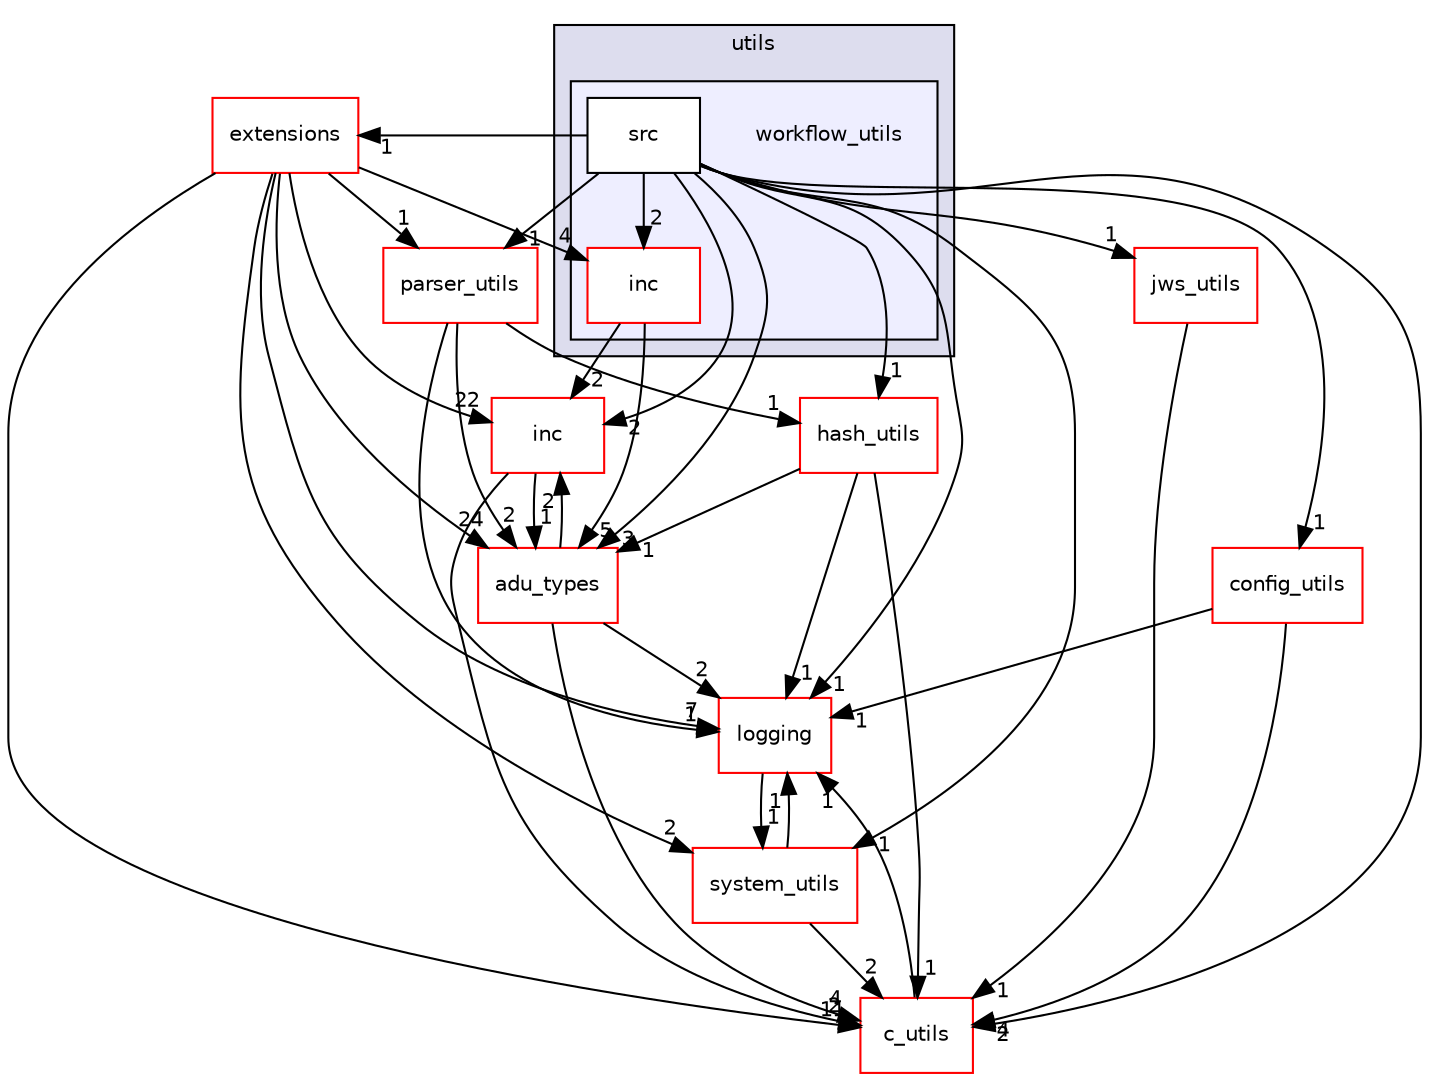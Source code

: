 digraph "src/utils/workflow_utils" {
  compound=true
  node [ fontsize="10", fontname="Helvetica"];
  edge [ labelfontsize="10", labelfontname="Helvetica"];
  subgraph clusterdir_313caf1132e152dd9b58bea13a4052ca {
    graph [ bgcolor="#ddddee", pencolor="black", label="utils" fontname="Helvetica", fontsize="10", URL="dir_313caf1132e152dd9b58bea13a4052ca.html"]
  subgraph clusterdir_3609918b652c56e90cd3666900d9b146 {
    graph [ bgcolor="#eeeeff", pencolor="black", label="" URL="dir_3609918b652c56e90cd3666900d9b146.html"];
    dir_3609918b652c56e90cd3666900d9b146 [shape=plaintext label="workflow_utils"];
    dir_3f8daf61959409c7bd0fc40ebdde6b97 [shape=box label="inc" color="red" fillcolor="white" style="filled" URL="dir_3f8daf61959409c7bd0fc40ebdde6b97.html"];
    dir_9dbdc36b73325f5464130e01b7bf023e [shape=box label="src" color="black" fillcolor="white" style="filled" URL="dir_9dbdc36b73325f5464130e01b7bf023e.html"];
  }
  }
  dir_372fcbdb96f241679cb7c92fe5991342 [shape=box label="system_utils" fillcolor="white" style="filled" color="red" URL="dir_372fcbdb96f241679cb7c92fe5991342.html"];
  dir_40c73bf2095fd0473b1b85ccdcac2768 [shape=box label="extensions" fillcolor="white" style="filled" color="red" URL="dir_40c73bf2095fd0473b1b85ccdcac2768.html"];
  dir_8c6660ce49b4b73ea090ba6801d96b2d [shape=box label="config_utils" fillcolor="white" style="filled" color="red" URL="dir_8c6660ce49b4b73ea090ba6801d96b2d.html"];
  dir_6bc6ad22483805bbbda55258ad2a62ea [shape=box label="inc" fillcolor="white" style="filled" color="red" URL="dir_6bc6ad22483805bbbda55258ad2a62ea.html"];
  dir_2fa9b52a3673ed0f8fcfc3f4f3ae93e3 [shape=box label="adu_types" fillcolor="white" style="filled" color="red" URL="dir_2fa9b52a3673ed0f8fcfc3f4f3ae93e3.html"];
  dir_b96fcac37725335f3c5ba2a61f5b7158 [shape=box label="jws_utils" fillcolor="white" style="filled" color="red" URL="dir_b96fcac37725335f3c5ba2a61f5b7158.html"];
  dir_d5d81cccf46beb25f0321c15d8fcebd1 [shape=box label="parser_utils" fillcolor="white" style="filled" color="red" URL="dir_d5d81cccf46beb25f0321c15d8fcebd1.html"];
  dir_defa76d82d084e8131791c5f3e6d181e [shape=box label="c_utils" fillcolor="white" style="filled" color="red" URL="dir_defa76d82d084e8131791c5f3e6d181e.html"];
  dir_b3320b59a4aa4a7431bc8488b87009bf [shape=box label="logging" fillcolor="white" style="filled" color="red" URL="dir_b3320b59a4aa4a7431bc8488b87009bf.html"];
  dir_d79cf084cb36c5767d291e1630aa482f [shape=box label="hash_utils" fillcolor="white" style="filled" color="red" URL="dir_d79cf084cb36c5767d291e1630aa482f.html"];
  dir_372fcbdb96f241679cb7c92fe5991342->dir_defa76d82d084e8131791c5f3e6d181e [headlabel="2", labeldistance=1.5 headhref="dir_000229_000155.html"];
  dir_372fcbdb96f241679cb7c92fe5991342->dir_b3320b59a4aa4a7431bc8488b87009bf [headlabel="1", labeldistance=1.5 headhref="dir_000229_000143.html"];
  dir_40c73bf2095fd0473b1b85ccdcac2768->dir_372fcbdb96f241679cb7c92fe5991342 [headlabel="2", labeldistance=1.5 headhref="dir_000072_000229.html"];
  dir_40c73bf2095fd0473b1b85ccdcac2768->dir_3f8daf61959409c7bd0fc40ebdde6b97 [headlabel="4", labeldistance=1.5 headhref="dir_000072_000241.html"];
  dir_40c73bf2095fd0473b1b85ccdcac2768->dir_6bc6ad22483805bbbda55258ad2a62ea [headlabel="22", labeldistance=1.5 headhref="dir_000072_000137.html"];
  dir_40c73bf2095fd0473b1b85ccdcac2768->dir_2fa9b52a3673ed0f8fcfc3f4f3ae93e3 [headlabel="24", labeldistance=1.5 headhref="dir_000072_000003.html"];
  dir_40c73bf2095fd0473b1b85ccdcac2768->dir_d5d81cccf46beb25f0321c15d8fcebd1 [headlabel="1", labeldistance=1.5 headhref="dir_000072_000204.html"];
  dir_40c73bf2095fd0473b1b85ccdcac2768->dir_defa76d82d084e8131791c5f3e6d181e [headlabel="11", labeldistance=1.5 headhref="dir_000072_000155.html"];
  dir_40c73bf2095fd0473b1b85ccdcac2768->dir_b3320b59a4aa4a7431bc8488b87009bf [headlabel="7", labeldistance=1.5 headhref="dir_000072_000143.html"];
  dir_3f8daf61959409c7bd0fc40ebdde6b97->dir_6bc6ad22483805bbbda55258ad2a62ea [headlabel="2", labeldistance=1.5 headhref="dir_000241_000137.html"];
  dir_3f8daf61959409c7bd0fc40ebdde6b97->dir_2fa9b52a3673ed0f8fcfc3f4f3ae93e3 [headlabel="5", labeldistance=1.5 headhref="dir_000241_000003.html"];
  dir_8c6660ce49b4b73ea090ba6801d96b2d->dir_defa76d82d084e8131791c5f3e6d181e [headlabel="4", labeldistance=1.5 headhref="dir_000159_000155.html"];
  dir_8c6660ce49b4b73ea090ba6801d96b2d->dir_b3320b59a4aa4a7431bc8488b87009bf [headlabel="1", labeldistance=1.5 headhref="dir_000159_000143.html"];
  dir_6bc6ad22483805bbbda55258ad2a62ea->dir_2fa9b52a3673ed0f8fcfc3f4f3ae93e3 [headlabel="1", labeldistance=1.5 headhref="dir_000137_000003.html"];
  dir_6bc6ad22483805bbbda55258ad2a62ea->dir_defa76d82d084e8131791c5f3e6d181e [headlabel="2", labeldistance=1.5 headhref="dir_000137_000155.html"];
  dir_2fa9b52a3673ed0f8fcfc3f4f3ae93e3->dir_6bc6ad22483805bbbda55258ad2a62ea [headlabel="2", labeldistance=1.5 headhref="dir_000003_000137.html"];
  dir_2fa9b52a3673ed0f8fcfc3f4f3ae93e3->dir_defa76d82d084e8131791c5f3e6d181e [headlabel="4", labeldistance=1.5 headhref="dir_000003_000155.html"];
  dir_2fa9b52a3673ed0f8fcfc3f4f3ae93e3->dir_b3320b59a4aa4a7431bc8488b87009bf [headlabel="2", labeldistance=1.5 headhref="dir_000003_000143.html"];
  dir_b96fcac37725335f3c5ba2a61f5b7158->dir_defa76d82d084e8131791c5f3e6d181e [headlabel="1", labeldistance=1.5 headhref="dir_000201_000155.html"];
  dir_d5d81cccf46beb25f0321c15d8fcebd1->dir_2fa9b52a3673ed0f8fcfc3f4f3ae93e3 [headlabel="2", labeldistance=1.5 headhref="dir_000204_000003.html"];
  dir_d5d81cccf46beb25f0321c15d8fcebd1->dir_b3320b59a4aa4a7431bc8488b87009bf [headlabel="1", labeldistance=1.5 headhref="dir_000204_000143.html"];
  dir_d5d81cccf46beb25f0321c15d8fcebd1->dir_d79cf084cb36c5767d291e1630aa482f [headlabel="1", labeldistance=1.5 headhref="dir_000204_000190.html"];
  dir_defa76d82d084e8131791c5f3e6d181e->dir_b3320b59a4aa4a7431bc8488b87009bf [headlabel="1", labeldistance=1.5 headhref="dir_000155_000143.html"];
  dir_b3320b59a4aa4a7431bc8488b87009bf->dir_372fcbdb96f241679cb7c92fe5991342 [headlabel="1", labeldistance=1.5 headhref="dir_000143_000229.html"];
  dir_9dbdc36b73325f5464130e01b7bf023e->dir_372fcbdb96f241679cb7c92fe5991342 [headlabel="1", labeldistance=1.5 headhref="dir_000243_000229.html"];
  dir_9dbdc36b73325f5464130e01b7bf023e->dir_40c73bf2095fd0473b1b85ccdcac2768 [headlabel="1", labeldistance=1.5 headhref="dir_000243_000072.html"];
  dir_9dbdc36b73325f5464130e01b7bf023e->dir_3f8daf61959409c7bd0fc40ebdde6b97 [headlabel="2", labeldistance=1.5 headhref="dir_000243_000241.html"];
  dir_9dbdc36b73325f5464130e01b7bf023e->dir_8c6660ce49b4b73ea090ba6801d96b2d [headlabel="1", labeldistance=1.5 headhref="dir_000243_000159.html"];
  dir_9dbdc36b73325f5464130e01b7bf023e->dir_6bc6ad22483805bbbda55258ad2a62ea [headlabel="2", labeldistance=1.5 headhref="dir_000243_000137.html"];
  dir_9dbdc36b73325f5464130e01b7bf023e->dir_2fa9b52a3673ed0f8fcfc3f4f3ae93e3 [headlabel="3", labeldistance=1.5 headhref="dir_000243_000003.html"];
  dir_9dbdc36b73325f5464130e01b7bf023e->dir_b96fcac37725335f3c5ba2a61f5b7158 [headlabel="1", labeldistance=1.5 headhref="dir_000243_000201.html"];
  dir_9dbdc36b73325f5464130e01b7bf023e->dir_d5d81cccf46beb25f0321c15d8fcebd1 [headlabel="1", labeldistance=1.5 headhref="dir_000243_000204.html"];
  dir_9dbdc36b73325f5464130e01b7bf023e->dir_defa76d82d084e8131791c5f3e6d181e [headlabel="2", labeldistance=1.5 headhref="dir_000243_000155.html"];
  dir_9dbdc36b73325f5464130e01b7bf023e->dir_b3320b59a4aa4a7431bc8488b87009bf [headlabel="1", labeldistance=1.5 headhref="dir_000243_000143.html"];
  dir_9dbdc36b73325f5464130e01b7bf023e->dir_d79cf084cb36c5767d291e1630aa482f [headlabel="1", labeldistance=1.5 headhref="dir_000243_000190.html"];
  dir_d79cf084cb36c5767d291e1630aa482f->dir_2fa9b52a3673ed0f8fcfc3f4f3ae93e3 [headlabel="1", labeldistance=1.5 headhref="dir_000190_000003.html"];
  dir_d79cf084cb36c5767d291e1630aa482f->dir_defa76d82d084e8131791c5f3e6d181e [headlabel="1", labeldistance=1.5 headhref="dir_000190_000155.html"];
  dir_d79cf084cb36c5767d291e1630aa482f->dir_b3320b59a4aa4a7431bc8488b87009bf [headlabel="1", labeldistance=1.5 headhref="dir_000190_000143.html"];
}
